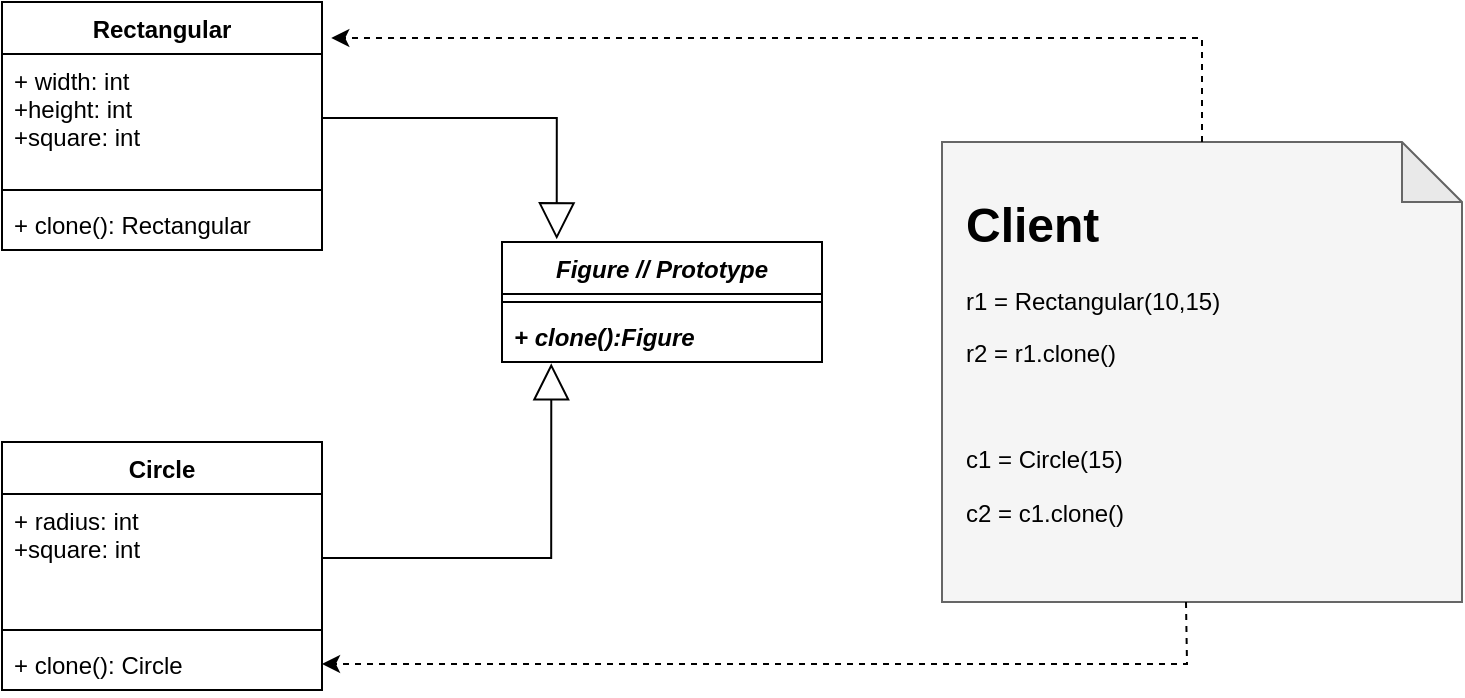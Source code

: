 <mxfile version="21.1.2" type="device">
  <diagram name="Page-1" id="G5k79dQlLbyncZ_Ozo8T">
    <mxGraphModel dx="1206" dy="817" grid="1" gridSize="10" guides="1" tooltips="1" connect="1" arrows="1" fold="1" page="1" pageScale="1" pageWidth="850" pageHeight="1100" math="0" shadow="0">
      <root>
        <mxCell id="0" />
        <mxCell id="1" parent="0" />
        <mxCell id="agIJPDQFeNxfvSHP4tzt-1" value="Figure // Prototype" style="swimlane;fontStyle=3;align=center;verticalAlign=top;childLayout=stackLayout;horizontal=1;startSize=26;horizontalStack=0;resizeParent=1;resizeParentMax=0;resizeLast=0;collapsible=1;marginBottom=0;" parent="1" vertex="1">
          <mxGeometry x="320" y="200" width="160" height="60" as="geometry" />
        </mxCell>
        <mxCell id="agIJPDQFeNxfvSHP4tzt-3" value="" style="line;strokeWidth=1;fillColor=none;align=left;verticalAlign=middle;spacingTop=-1;spacingLeft=3;spacingRight=3;rotatable=0;labelPosition=right;points=[];portConstraint=eastwest;strokeColor=inherit;" parent="agIJPDQFeNxfvSHP4tzt-1" vertex="1">
          <mxGeometry y="26" width="160" height="8" as="geometry" />
        </mxCell>
        <mxCell id="agIJPDQFeNxfvSHP4tzt-4" value="+ clone():Figure" style="text;strokeColor=none;fillColor=none;align=left;verticalAlign=top;spacingLeft=4;spacingRight=4;overflow=hidden;rotatable=0;points=[[0,0.5],[1,0.5]];portConstraint=eastwest;fontStyle=3" parent="agIJPDQFeNxfvSHP4tzt-1" vertex="1">
          <mxGeometry y="34" width="160" height="26" as="geometry" />
        </mxCell>
        <mxCell id="agIJPDQFeNxfvSHP4tzt-5" value="Rectangular" style="swimlane;fontStyle=1;align=center;verticalAlign=top;childLayout=stackLayout;horizontal=1;startSize=26;horizontalStack=0;resizeParent=1;resizeParentMax=0;resizeLast=0;collapsible=1;marginBottom=0;" parent="1" vertex="1">
          <mxGeometry x="70" y="80" width="160" height="124" as="geometry" />
        </mxCell>
        <mxCell id="agIJPDQFeNxfvSHP4tzt-6" value="+ width: int&#xa;+height: int&#xa;+square: int" style="text;strokeColor=none;fillColor=none;align=left;verticalAlign=top;spacingLeft=4;spacingRight=4;overflow=hidden;rotatable=0;points=[[0,0.5],[1,0.5]];portConstraint=eastwest;" parent="agIJPDQFeNxfvSHP4tzt-5" vertex="1">
          <mxGeometry y="26" width="160" height="64" as="geometry" />
        </mxCell>
        <mxCell id="agIJPDQFeNxfvSHP4tzt-7" value="" style="line;strokeWidth=1;fillColor=none;align=left;verticalAlign=middle;spacingTop=-1;spacingLeft=3;spacingRight=3;rotatable=0;labelPosition=right;points=[];portConstraint=eastwest;strokeColor=inherit;" parent="agIJPDQFeNxfvSHP4tzt-5" vertex="1">
          <mxGeometry y="90" width="160" height="8" as="geometry" />
        </mxCell>
        <mxCell id="agIJPDQFeNxfvSHP4tzt-8" value="+ clone(): Rectangular" style="text;strokeColor=none;fillColor=none;align=left;verticalAlign=top;spacingLeft=4;spacingRight=4;overflow=hidden;rotatable=0;points=[[0,0.5],[1,0.5]];portConstraint=eastwest;" parent="agIJPDQFeNxfvSHP4tzt-5" vertex="1">
          <mxGeometry y="98" width="160" height="26" as="geometry" />
        </mxCell>
        <mxCell id="agIJPDQFeNxfvSHP4tzt-13" style="edgeStyle=orthogonalEdgeStyle;rounded=0;orthogonalLoop=1;jettySize=auto;html=1;entryX=0.171;entryY=-0.022;entryDx=0;entryDy=0;entryPerimeter=0;endArrow=block;endFill=0;endSize=16;" parent="1" source="agIJPDQFeNxfvSHP4tzt-6" target="agIJPDQFeNxfvSHP4tzt-1" edge="1">
          <mxGeometry relative="1" as="geometry" />
        </mxCell>
        <mxCell id="agIJPDQFeNxfvSHP4tzt-19" style="edgeStyle=orthogonalEdgeStyle;rounded=0;orthogonalLoop=1;jettySize=auto;html=1;endArrow=block;endFill=0;entryX=0.154;entryY=1.026;entryDx=0;entryDy=0;entryPerimeter=0;exitX=1;exitY=0.5;exitDx=0;exitDy=0;endSize=16;" parent="1" source="agIJPDQFeNxfvSHP4tzt-15" target="agIJPDQFeNxfvSHP4tzt-4" edge="1">
          <mxGeometry relative="1" as="geometry">
            <mxPoint x="360" y="270" as="targetPoint" />
          </mxGeometry>
        </mxCell>
        <mxCell id="agIJPDQFeNxfvSHP4tzt-14" value="Circle" style="swimlane;fontStyle=1;align=center;verticalAlign=top;childLayout=stackLayout;horizontal=1;startSize=26;horizontalStack=0;resizeParent=1;resizeParentMax=0;resizeLast=0;collapsible=1;marginBottom=0;" parent="1" vertex="1">
          <mxGeometry x="70" y="300" width="160" height="124" as="geometry" />
        </mxCell>
        <mxCell id="agIJPDQFeNxfvSHP4tzt-15" value="+ radius: int&#xa;+square: int" style="text;strokeColor=none;fillColor=none;align=left;verticalAlign=top;spacingLeft=4;spacingRight=4;overflow=hidden;rotatable=0;points=[[0,0.5],[1,0.5]];portConstraint=eastwest;" parent="agIJPDQFeNxfvSHP4tzt-14" vertex="1">
          <mxGeometry y="26" width="160" height="64" as="geometry" />
        </mxCell>
        <mxCell id="agIJPDQFeNxfvSHP4tzt-16" value="" style="line;strokeWidth=1;fillColor=none;align=left;verticalAlign=middle;spacingTop=-1;spacingLeft=3;spacingRight=3;rotatable=0;labelPosition=right;points=[];portConstraint=eastwest;strokeColor=inherit;" parent="agIJPDQFeNxfvSHP4tzt-14" vertex="1">
          <mxGeometry y="90" width="160" height="8" as="geometry" />
        </mxCell>
        <mxCell id="agIJPDQFeNxfvSHP4tzt-17" value="+ clone(): Circle" style="text;strokeColor=none;fillColor=none;align=left;verticalAlign=top;spacingLeft=4;spacingRight=4;overflow=hidden;rotatable=0;points=[[0,0.5],[1,0.5]];portConstraint=eastwest;" parent="agIJPDQFeNxfvSHP4tzt-14" vertex="1">
          <mxGeometry y="98" width="160" height="26" as="geometry" />
        </mxCell>
        <mxCell id="agIJPDQFeNxfvSHP4tzt-20" value="" style="group;" parent="1" vertex="1" connectable="0">
          <mxGeometry x="540" y="150" width="260" height="230" as="geometry" />
        </mxCell>
        <mxCell id="agIJPDQFeNxfvSHP4tzt-21" value="" style="shape=note;whiteSpace=wrap;html=1;backgroundOutline=1;darkOpacity=0.05;fillColor=#f5f5f5;fontColor=#333333;strokeColor=#666666;" parent="agIJPDQFeNxfvSHP4tzt-20" vertex="1">
          <mxGeometry width="260" height="230" as="geometry" />
        </mxCell>
        <mxCell id="agIJPDQFeNxfvSHP4tzt-22" value="&lt;h1&gt;Client&lt;/h1&gt;&lt;p&gt;r1 = Rectangular(10,15)&lt;/p&gt;&lt;p&gt;r2 = r1.clone()&lt;/p&gt;&lt;p&gt;&lt;br&gt;&lt;/p&gt;&lt;p&gt;c1 = Circle(15)&lt;/p&gt;&lt;p&gt;c2 = c1.clone()&lt;/p&gt;" style="text;html=1;spacing=5;spacingTop=-20;whiteSpace=wrap;overflow=hidden;rounded=0;" parent="agIJPDQFeNxfvSHP4tzt-20" vertex="1">
          <mxGeometry x="7" y="22" width="230" height="200" as="geometry" />
        </mxCell>
        <mxCell id="agIJPDQFeNxfvSHP4tzt-23" style="edgeStyle=orthogonalEdgeStyle;rounded=0;orthogonalLoop=1;jettySize=auto;html=1;endArrow=classic;endFill=1;dashed=1;dashPattern=12 12;strokeColor=none;" parent="1" source="agIJPDQFeNxfvSHP4tzt-21" target="agIJPDQFeNxfvSHP4tzt-17" edge="1">
          <mxGeometry relative="1" as="geometry" />
        </mxCell>
        <mxCell id="agIJPDQFeNxfvSHP4tzt-24" style="edgeStyle=orthogonalEdgeStyle;rounded=0;orthogonalLoop=1;jettySize=auto;html=1;entryX=1.029;entryY=0.145;entryDx=0;entryDy=0;entryPerimeter=0;dashed=1;endArrow=classic;endFill=1;" parent="1" source="agIJPDQFeNxfvSHP4tzt-21" target="agIJPDQFeNxfvSHP4tzt-5" edge="1">
          <mxGeometry relative="1" as="geometry">
            <Array as="points">
              <mxPoint x="670" y="98" />
            </Array>
          </mxGeometry>
        </mxCell>
        <mxCell id="8THIxvFoV1Ys7KLd0kxc-1" style="edgeStyle=orthogonalEdgeStyle;rounded=0;orthogonalLoop=1;jettySize=auto;html=1;entryX=1;entryY=0.5;entryDx=0;entryDy=0;dashed=1;" edge="1" parent="1" target="agIJPDQFeNxfvSHP4tzt-17">
          <mxGeometry relative="1" as="geometry">
            <mxPoint x="662" y="380" as="sourcePoint" />
          </mxGeometry>
        </mxCell>
      </root>
    </mxGraphModel>
  </diagram>
</mxfile>

